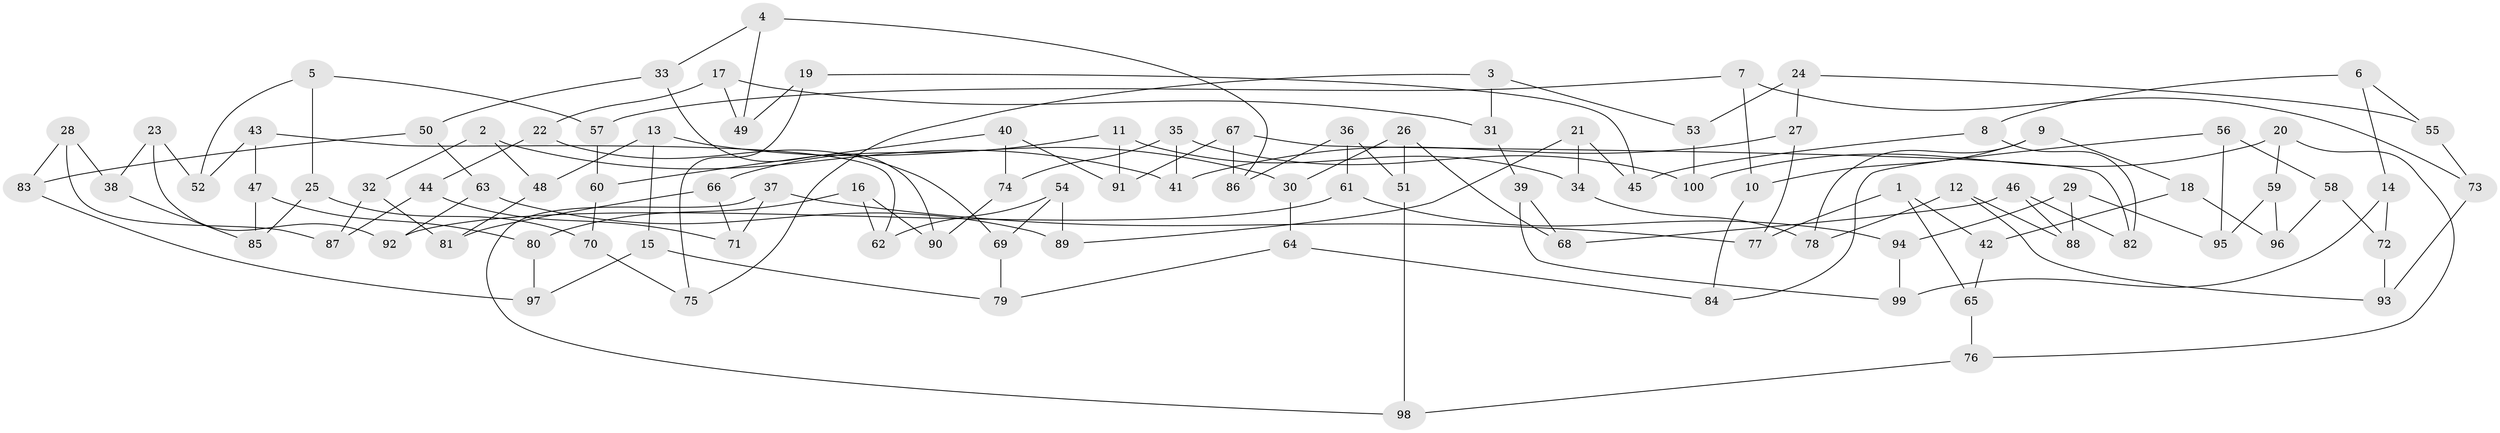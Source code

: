 // Generated by graph-tools (version 1.1) at 2025/39/02/21/25 10:39:00]
// undirected, 100 vertices, 150 edges
graph export_dot {
graph [start="1"]
  node [color=gray90,style=filled];
  1;
  2;
  3;
  4;
  5;
  6;
  7;
  8;
  9;
  10;
  11;
  12;
  13;
  14;
  15;
  16;
  17;
  18;
  19;
  20;
  21;
  22;
  23;
  24;
  25;
  26;
  27;
  28;
  29;
  30;
  31;
  32;
  33;
  34;
  35;
  36;
  37;
  38;
  39;
  40;
  41;
  42;
  43;
  44;
  45;
  46;
  47;
  48;
  49;
  50;
  51;
  52;
  53;
  54;
  55;
  56;
  57;
  58;
  59;
  60;
  61;
  62;
  63;
  64;
  65;
  66;
  67;
  68;
  69;
  70;
  71;
  72;
  73;
  74;
  75;
  76;
  77;
  78;
  79;
  80;
  81;
  82;
  83;
  84;
  85;
  86;
  87;
  88;
  89;
  90;
  91;
  92;
  93;
  94;
  95;
  96;
  97;
  98;
  99;
  100;
  1 -- 77;
  1 -- 65;
  1 -- 42;
  2 -- 48;
  2 -- 32;
  2 -- 41;
  3 -- 75;
  3 -- 31;
  3 -- 53;
  4 -- 33;
  4 -- 86;
  4 -- 49;
  5 -- 25;
  5 -- 57;
  5 -- 52;
  6 -- 14;
  6 -- 55;
  6 -- 8;
  7 -- 57;
  7 -- 10;
  7 -- 73;
  8 -- 82;
  8 -- 45;
  9 -- 78;
  9 -- 18;
  9 -- 10;
  10 -- 84;
  11 -- 91;
  11 -- 34;
  11 -- 66;
  12 -- 78;
  12 -- 88;
  12 -- 93;
  13 -- 48;
  13 -- 30;
  13 -- 15;
  14 -- 72;
  14 -- 99;
  15 -- 79;
  15 -- 97;
  16 -- 62;
  16 -- 90;
  16 -- 80;
  17 -- 49;
  17 -- 31;
  17 -- 22;
  18 -- 42;
  18 -- 96;
  19 -- 49;
  19 -- 45;
  19 -- 75;
  20 -- 100;
  20 -- 59;
  20 -- 76;
  21 -- 45;
  21 -- 89;
  21 -- 34;
  22 -- 69;
  22 -- 44;
  23 -- 92;
  23 -- 38;
  23 -- 52;
  24 -- 55;
  24 -- 27;
  24 -- 53;
  25 -- 85;
  25 -- 70;
  26 -- 30;
  26 -- 68;
  26 -- 51;
  27 -- 41;
  27 -- 77;
  28 -- 83;
  28 -- 87;
  28 -- 38;
  29 -- 95;
  29 -- 94;
  29 -- 88;
  30 -- 64;
  31 -- 39;
  32 -- 81;
  32 -- 87;
  33 -- 50;
  33 -- 90;
  34 -- 78;
  35 -- 41;
  35 -- 100;
  35 -- 74;
  36 -- 86;
  36 -- 61;
  36 -- 51;
  37 -- 71;
  37 -- 77;
  37 -- 98;
  38 -- 85;
  39 -- 99;
  39 -- 68;
  40 -- 74;
  40 -- 60;
  40 -- 91;
  42 -- 65;
  43 -- 52;
  43 -- 62;
  43 -- 47;
  44 -- 87;
  44 -- 71;
  46 -- 88;
  46 -- 68;
  46 -- 82;
  47 -- 80;
  47 -- 85;
  48 -- 81;
  50 -- 83;
  50 -- 63;
  51 -- 98;
  53 -- 100;
  54 -- 89;
  54 -- 62;
  54 -- 69;
  55 -- 73;
  56 -- 95;
  56 -- 84;
  56 -- 58;
  57 -- 60;
  58 -- 72;
  58 -- 96;
  59 -- 95;
  59 -- 96;
  60 -- 70;
  61 -- 92;
  61 -- 94;
  63 -- 92;
  63 -- 89;
  64 -- 79;
  64 -- 84;
  65 -- 76;
  66 -- 71;
  66 -- 81;
  67 -- 86;
  67 -- 91;
  67 -- 82;
  69 -- 79;
  70 -- 75;
  72 -- 93;
  73 -- 93;
  74 -- 90;
  76 -- 98;
  80 -- 97;
  83 -- 97;
  94 -- 99;
}
